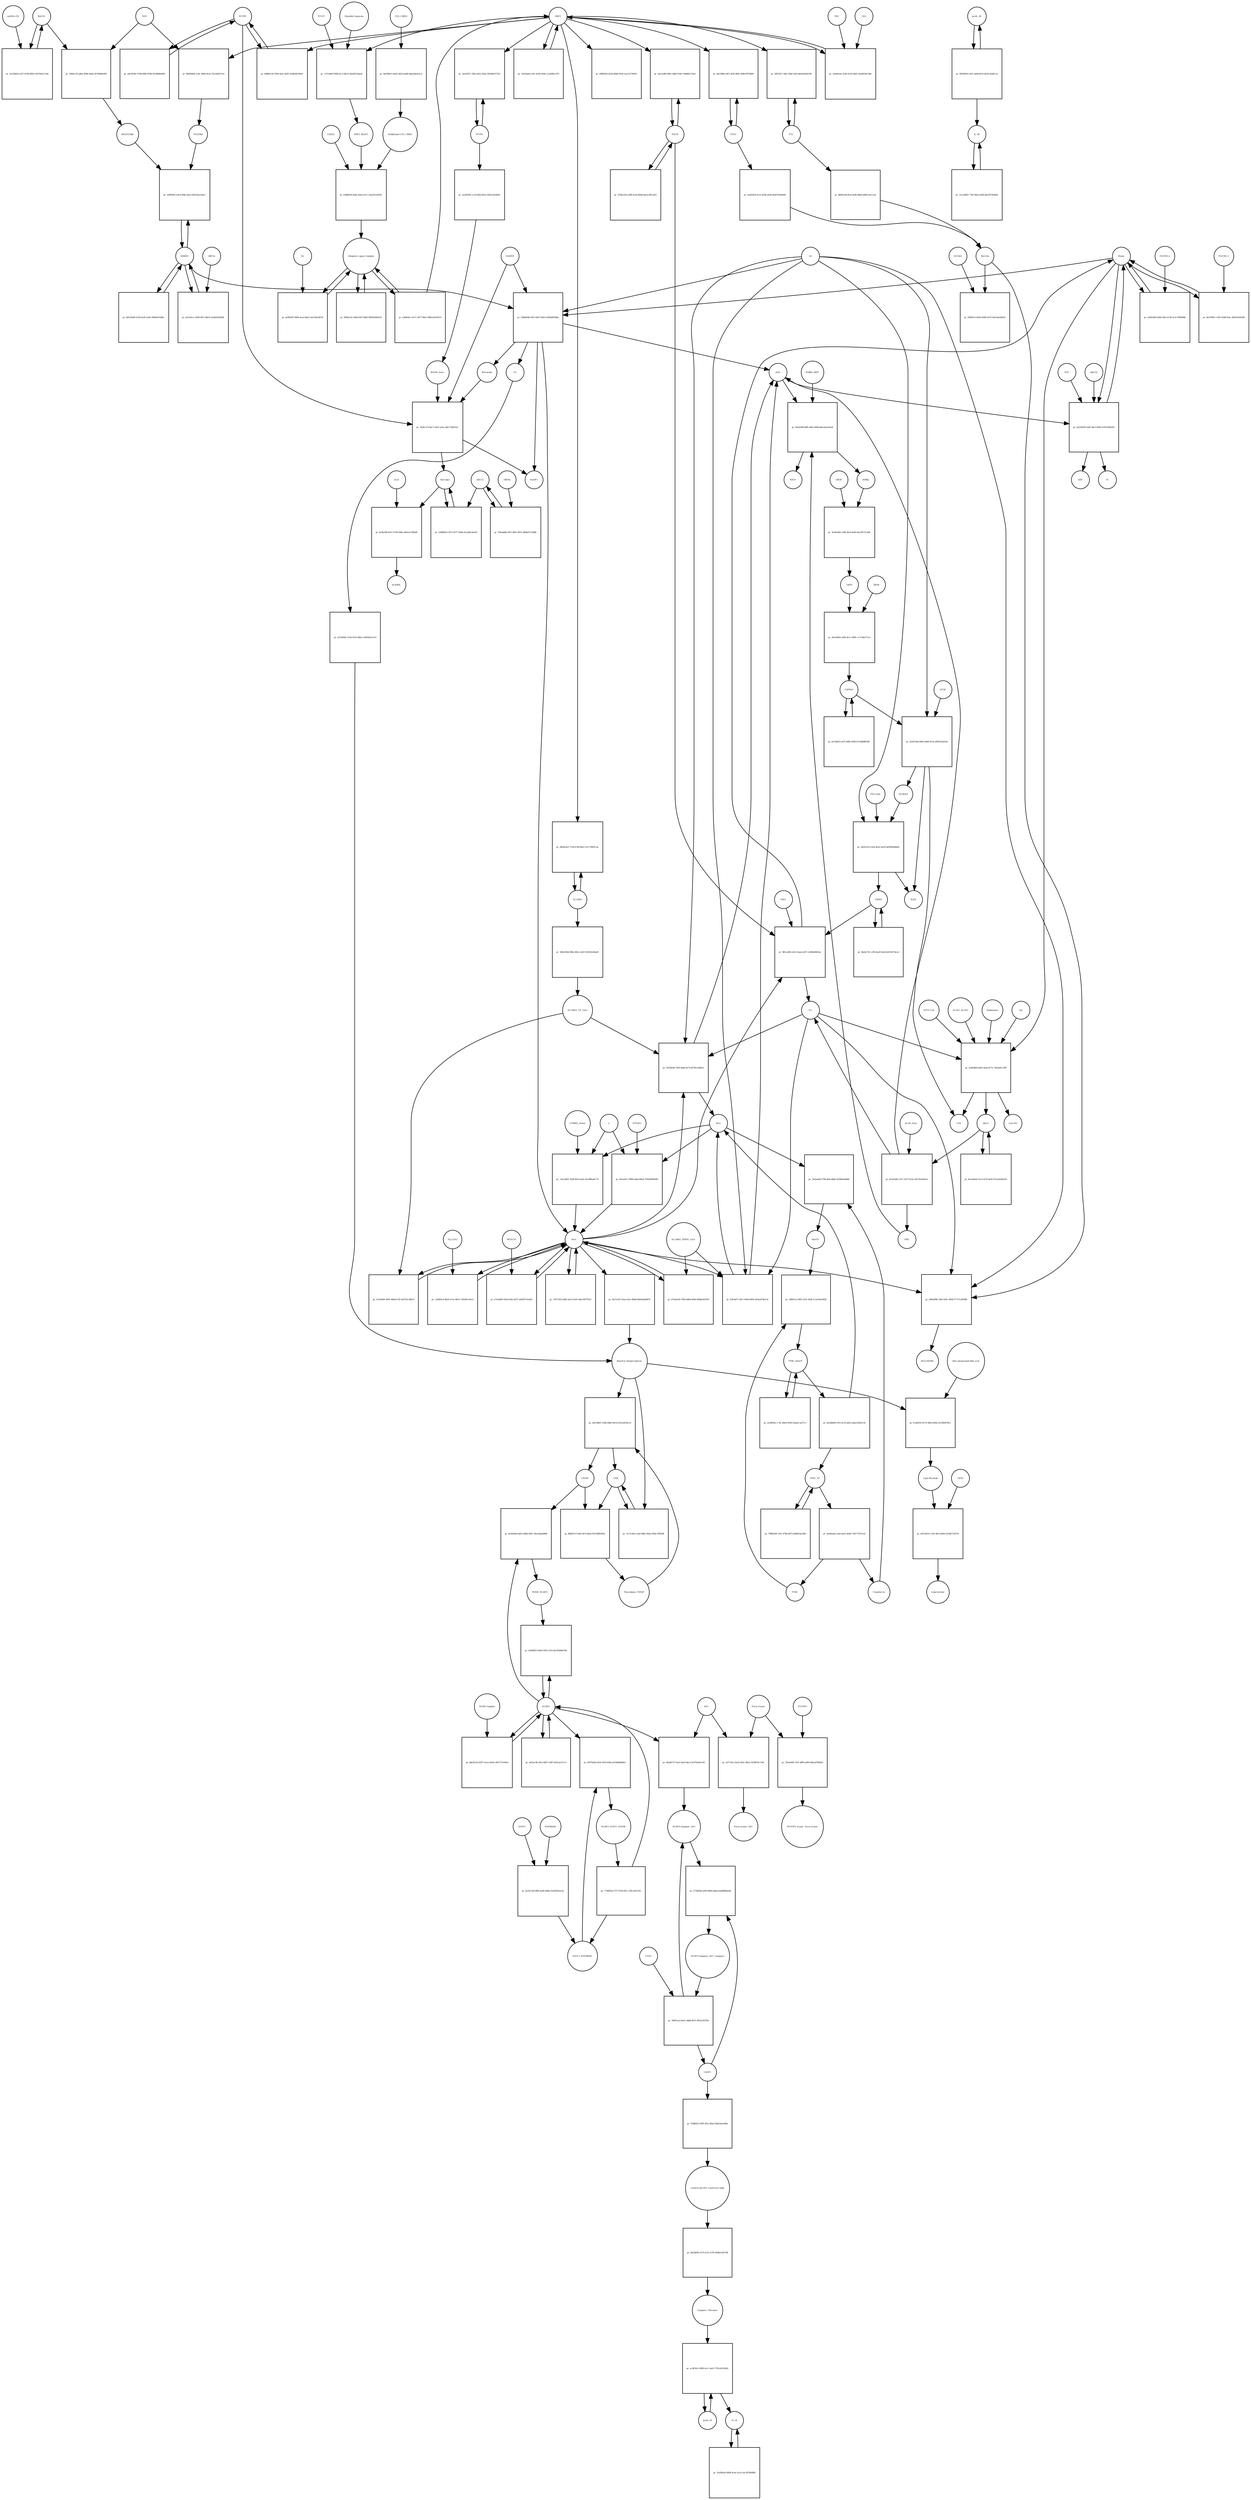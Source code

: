 strict digraph  {
Heme [annotation="urn_miriam_obo.chebi_CHEBI%3A30413", bipartite=0, cls="simple chemical", fontsize=4, label=Heme, shape=circle];
"pr_528b004b-05f2-4d47-b903-a5f9daf83b8e" [annotation="", bipartite=1, cls=process, fontsize=4, label="pr_528b004b-05f2-4d47-b903-a5f9daf83b8e", shape=square];
Biliverdin [annotation="urn_miriam_obo.chebi_CHEBI%3A17033", bipartite=0, cls="simple chemical", fontsize=4, label=Biliverdin, shape=circle];
HMOX1 [annotation="", bipartite=0, cls=macromolecule, fontsize=4, label=HMOX1, shape=circle];
O2 [annotation="urn_miriam_obo.chebi_CHEBI%3A15379", bipartite=0, cls="simple chemical", fontsize=4, label=O2, shape=circle];
NADPH [annotation="urn_miriam_obo.chebi_CHEBI%3A16474", bipartite=0, cls="simple chemical", fontsize=4, label=NADPH, shape=circle];
H2O [annotation="urn_miriam_obo.chebi_CHEBI%3A15377", bipartite=0, cls="simple chemical", fontsize=4, label=H2O, shape=circle];
"Fe2+" [annotation="urn_miriam_obo.chebi_CHEBI%3A29033", bipartite=0, cls="simple chemical", fontsize=4, label="Fe2+", shape=circle];
"NADP+" [annotation="urn_miriam_obo.chebi_CHEBI%3A18009", bipartite=0, cls="simple chemical", fontsize=4, label="NADP+", shape=circle];
CO [annotation="urn_miriam_obo.chebi_CHEBI%3A17245", bipartite=0, cls="simple chemical", fontsize=4, label=CO, shape=circle];
"pr_a3042d65-62b0-45fa-b726-4c3c785fd9db" [annotation="", bipartite=1, cls=process, fontsize=4, label="pr_a3042d65-62b0-45fa-b726-4c3c785fd9db", shape=square];
"FLVCR1-2" [annotation=urn_miriam_uniprot_Q9Y5Y0, bipartite=0, cls=macromolecule, fontsize=4, label="FLVCR1-2", shape=circle];
"pr_1b29c174-8ec7-4e01-a5ec-dbe772bfc6e1" [annotation="", bipartite=1, cls=process, fontsize=4, label="pr_1b29c174-8ec7-4e01-a5ec-dbe772bfc6e1", shape=square];
Bilirubin [annotation="urn_miriam_obo.chebi_CHEBI%3A16990", bipartite=0, cls="simple chemical", fontsize=4, label=Bilirubin, shape=circle];
BLVRB [annotation=urn_miriam_uniprot_P30043, bipartite=0, cls=macromolecule, fontsize=4, label=BLVRB, shape=circle];
"BLVRA_Zn2+" [annotation="urn_miriam_obo.chebi_CHEBI%3A29805|urn_miriam_uniprot_P53004", bipartite=0, cls=complex, fontsize=4, label="BLVRA_Zn2+", shape=circle];
"pr_c09d82b3-2973-4577-b504-412a4b1da910" [annotation="", bipartite=1, cls=process, fontsize=4, label="pr_c09d82b3-2973-4577-b504-412a4b1da910", shape=square];
ABCC1 [annotation="", bipartite=0, cls=macromolecule, fontsize=4, label=ABCC1, shape=circle];
"pr_fe38cf48-8c67-4704-999a-44b1ea7882b8" [annotation="", bipartite=1, cls=process, fontsize=4, label="pr_fe38cf48-8c67-4704-999a-44b1ea7882b8", shape=square];
ALB [annotation=urn_miriam_uniprot_P02768, bipartite=0, cls=macromolecule, fontsize=4, label=ALB, shape=circle];
"ALB/BIL" [annotation="urn_miriam_uniprot_P02768|urn_miriam_obo.chebi_CHEBI%3A16990", bipartite=0, cls=complex, fontsize=4, label="ALB/BIL", shape=circle];
NRF2 [annotation="", bipartite=0, cls=macromolecule, fontsize=4, label=NRF2, shape=circle];
"pr_8802866d-1c8c-4994-9ca5-7fe1fd9517e6" [annotation="", bipartite=1, cls=process, fontsize=4, label="pr_8802866d-1c8c-4994-9ca5-7fe1fd9517e6", shape=square];
MAF [annotation=urn_miriam_uniprot_O75444, bipartite=0, cls=macromolecule, fontsize=4, label=MAF, shape=circle];
"Nrf2/Maf" [annotation="", bipartite=0, cls=complex, fontsize=4, label="Nrf2/Maf", shape=circle];
"pr_1804c15f-adbe-4096-9a8a-5b79f48fef60" [annotation="", bipartite=1, cls=process, fontsize=4, label="pr_1804c15f-adbe-4096-9a8a-5b79f48fef60", shape=square];
BACH1 [annotation=urn_miriam_uniprot_O14867, bipartite=0, cls=macromolecule, fontsize=4, label=BACH1, shape=circle];
"BACH1/Maf" [annotation="", bipartite=0, cls=complex, fontsize=4, label="BACH1/Maf", shape=circle];
"pr_1623082b-c637-4194-b004-359760a1116b" [annotation="", bipartite=1, cls=process, fontsize=4, label="pr_1623082b-c637-4194-b004-359760a1116b", shape=square];
"miRNA-155" [annotation=urn_miriam_ncbigene_406947, bipartite=0, cls="nucleic acid feature", fontsize=4, label="miRNA-155", shape=circle];
"pr_02f06941-e4c9-404e-8ae5-66532b1cbdc2" [annotation="", bipartite=1, cls=process, fontsize=4, label="pr_02f06941-e4c9-404e-8ae5-66532b1cbdc2", shape=square];
PRIN9 [annotation="urn_miriam_obo.chebi_CHEBI%3A15430", bipartite=0, cls="simple chemical", fontsize=4, label=PRIN9, shape=circle];
"pr_085e2d82-e422-4aad-a307-e1968e9fb54a" [annotation="", bipartite=1, cls=process, fontsize=4, label="pr_085e2d82-e422-4aad-a307-e1968e9fb54a", shape=square];
FECH [annotation=urn_miriam_uniprot_P22830, bipartite=0, cls=macromolecule, fontsize=4, label=FECH, shape=circle];
"Pb2+" [annotation="urn_miriam_obo.chebi_CHEBI%3A27889", bipartite=0, cls="simple chemical", fontsize=4, label="Pb2+", shape=circle];
"H+" [annotation="urn_miriam_obo.chebi_CHEBI%3A15378", bipartite=0, cls="simple chemical", fontsize=4, label="H+", shape=circle];
"SUCC-CoA" [annotation="urn_miriam_obo.chebi_CHEBI%3A57292", bipartite=0, cls="simple chemical", fontsize=4, label="SUCC-CoA", shape=circle];
"pr_2e9fe8b0-edd3-4eab-817e-749aa0e119ff" [annotation="", bipartite=1, cls=process, fontsize=4, label="pr_2e9fe8b0-edd3-4eab-817e-749aa0e119ff", shape=square];
dALA [annotation="urn_miriam_obo.chebi_CHEBI%3A356416", bipartite=0, cls="simple chemical", fontsize=4, label=dALA, shape=circle];
ALAS1_ALAS2 [annotation="urn_miriam_uniprot_P13196|urn_miriam_uniprot_P22557", bipartite=0, cls=complex, fontsize=4, label=ALAS1_ALAS2, shape=circle];
Panhematin [annotation="urn_miriam_obo.chebi_CHEBI%3A50385", bipartite=0, cls="simple chemical", fontsize=4, label=Panhematin, shape=circle];
Gly [annotation="urn_miriam_obo.chebi_CHEBI%3A57305", bipartite=0, cls="simple chemical", fontsize=4, label=Gly, shape=circle];
"CoA-SH" [annotation="urn_miriam_obo.chebi_CHEBI%3A15346", bipartite=0, cls="simple chemical", fontsize=4, label="CoA-SH", shape=circle];
CO2 [annotation="urn_miriam_obo.chebi_CHEBI%3A16526", bipartite=0, cls="simple chemical", fontsize=4, label=CO2, shape=circle];
"pr_c37cb063-f00b-4cc3-8bc0-2fae607ebae6" [annotation="", bipartite=1, cls=process, fontsize=4, label="pr_c37cb063-f00b-4cc3-8bc0-2fae607ebae6", shape=square];
KEAP1 [annotation=urn_miriam_uniprot_Q14145, bipartite=0, cls=macromolecule, fontsize=4, label=KEAP1, shape=circle];
NRF2_KEAP1 [annotation="urn_miriam_uniprot_Q14145|urn_miriam_uniprot_Q16236", bipartite=0, cls=complex, fontsize=4, label=NRF2_KEAP1, shape=circle];
"Dimethly fumarate" [annotation="urn_miriam_obo.chebi_CHEBI%3A76004", bipartite=0, cls="simple chemical", fontsize=4, label="Dimethly fumarate", shape=circle];
"Ubiquitin Ligase Complex" [annotation="urn_miriam_uniprot_Q14145|urn_miriam_uniprot_Q15843|urn_miriam_uniprot_Q13618|urn_miriam_uniprot_P62877|urn_miriam_uniprot_Q16236|urn_miriam_uniprot_P0CG48|urn_miriam_pubmed_19940261|urn_miriam_interpro_IPR000608", bipartite=0, cls=complex, fontsize=4, label="Ubiquitin Ligase Complex", shape=circle];
"pr_999afc45-1bbd-43f7-9d42-98300246d15f" [annotation="", bipartite=1, cls=process, fontsize=4, label="pr_999afc45-1bbd-43f7-9d42-98300246d15f", shape=square];
"pr_813a6282-c9c7-4277-b12e-a9176e3eb2ca" [annotation="", bipartite=1, cls=process, fontsize=4, label="pr_813a6282-c9c7-4277-b12e-a9176e3eb2ca", shape=square];
PBG [annotation="urn_miriam_obo.chebi_CHEBI%3A58126", bipartite=0, cls="simple chemical", fontsize=4, label=PBG, shape=circle];
"ALAD_Zn2+" [annotation="urn_miriam_uniprot_P13716|urn_miriam_obo.chebi_CHEBI%3A29105", bipartite=0, cls=complex, fontsize=4, label="ALAD_Zn2+", shape=circle];
"pr_92afa40f-bdf6-4d4e-84d0-bbacda2e43e8" [annotation="", bipartite=1, cls=process, fontsize=4, label="pr_92afa40f-bdf6-4d4e-84d0-bbacda2e43e8", shape=square];
HMBL [annotation="urn_miriam_obo.chebi_CHEBI%3A57845", bipartite=0, cls="simple chemical", fontsize=4, label=HMBL, shape=circle];
HMBS_DIPY [annotation="urn_miriam_obo.chebi_CHEBI%3A36319|urn_miriam_uniprot_P08397", bipartite=0, cls=complex, fontsize=4, label=HMBS_DIPY, shape=circle];
"NH4+" [annotation="urn_miriam_obo.chebi_CHEBI%3A28938", bipartite=0, cls="simple chemical", fontsize=4, label="NH4+", shape=circle];
"pr_4c46e9dd-104b-4fe9-9e44-9ee59572c9d0" [annotation="", bipartite=1, cls=process, fontsize=4, label="pr_4c46e9dd-104b-4fe9-9e44-9ee59572c9d0", shape=square];
URO3 [annotation="urn_miriam_obo.chebi_CHEBI%3A15437", bipartite=0, cls="simple chemical", fontsize=4, label=URO3, shape=circle];
UROS [annotation=urn_miriam_uniprot_P10746, bipartite=0, cls=macromolecule, fontsize=4, label=UROS, shape=circle];
"pr_de5e84d2-a4d4-4e1c-8891-cc7c4da711e1" [annotation="", bipartite=1, cls=process, fontsize=4, label="pr_de5e84d2-a4d4-4e1c-8891-cc7c4da711e1", shape=square];
COPRO3 [annotation="urn_miriam_obo.chebi_CHEBI%3A15439", bipartite=0, cls="simple chemical", fontsize=4, label=COPRO3, shape=circle];
UROD [annotation=urn_miriam_uniprot_P06132, bipartite=0, cls=macromolecule, fontsize=4, label=UROD, shape=circle];
"pr_22e67ebb-096e-4dd4-87e4-af83f22a83ed" [annotation="", bipartite=1, cls=process, fontsize=4, label="pr_22e67ebb-096e-4dd4-87e4-af83f22a83ed", shape=square];
PPGEN9 [annotation="urn_miriam_obo.chebi_CHEBI%3A15435", bipartite=0, cls="simple chemical", fontsize=4, label=PPGEN9, shape=circle];
CPOX [annotation=urn_miriam_uniprot_P36551, bipartite=0, cls=macromolecule, fontsize=4, label=CPOX, shape=circle];
H2O2 [annotation="urn_miriam_obo.chebi_CHEBI%3A16240", bipartite=0, cls="simple chemical", fontsize=4, label=H2O2, shape=circle];
"pr_03e92332-22e6-4e5e-a618-de9f006d4de8" [annotation="", bipartite=1, cls=process, fontsize=4, label="pr_03e92332-22e6-4e5e-a618-de9f006d4de8", shape=square];
PPO_FAD [annotation="urn_miriam_obo.chebi_CHEBI%3A16238|urn_miriam_uniprot_P50336", bipartite=0, cls=complex, fontsize=4, label=PPO_FAD, shape=circle];
"pr_33430a04-cf4c-4c60-95de-1ceef6bc27f3" [annotation="", bipartite=1, cls=process, fontsize=4, label="pr_33430a04-cf4c-4c60-95de-1ceef6bc27f3", shape=square];
"pr_8ceed4e6-7ec3-4176-ba92-67ea5ed651fd" [annotation="", bipartite=1, cls="uncertain process", fontsize=4, label="pr_8ceed4e6-7ec3-4176-ba92-67ea5ed651fd", shape=square];
"pr_dc52d623-a47f-4d85-b38b-b7c6d68603f6" [annotation="", bipartite=1, cls="uncertain process", fontsize=4, label="pr_dc52d623-a47f-4d85-b38b-b7c6d68603f6", shape=square];
"pr_4be8c761-c2f8-4ee0-9a5d-fe010f27dca2" [annotation="", bipartite=1, cls="uncertain process", fontsize=4, label="pr_4be8c761-c2f8-4ee0-9a5d-fe010f27dca2", shape=square];
"Poly-unsaturated fatty acid" [annotation="urn_miriam_obo.chebi_CHEBI%3A26208", bipartite=0, cls="simple chemical", fontsize=4, label="Poly-unsaturated fatty acid", shape=circle];
"pr_fc4d4163-6176-4f8a-9d3b-25cf90d709c1" [annotation="", bipartite=1, cls=process, fontsize=4, label="pr_fc4d4163-6176-4f8a-9d3b-25cf90d709c1", shape=square];
"Lipid Peroxide" [annotation="urn_miriam_obo.chebi_CHEBI%3A61051", bipartite=0, cls="simple chemical", fontsize=4, label="Lipid Peroxide", shape=circle];
"Reactive Oxygen Species" [annotation="urn_miriam_obo.chebi_CHEBI%3A26523", bipartite=0, cls="simple chemical", fontsize=4, label="Reactive Oxygen Species", shape=circle];
"pr_a89e6f88-33b3-430c-9690-57727a3958f8" [annotation="", bipartite=1, cls=process, fontsize=4, label="pr_a89e6f88-33b3-430c-9690-57727a3958f8", shape=square];
"Fe(3+)O(OH)" [annotation="urn_miriam_obo.chebi_CHEBI%3A78619", bipartite=0, cls="simple chemical", fontsize=4, label="Fe(3+)O(OH)", shape=circle];
Ferritin [annotation=urn_miriam_uniprot_P02794, bipartite=0, cls=complex, fontsize=4, label=Ferritin, shape=circle];
"pr_47ef4a86-3001-4bbd-b72f-a45781c0fbc4" [annotation="", bipartite=1, cls=process, fontsize=4, label="pr_47ef4a86-3001-4bbd-b72f-a45781c0fbc4", shape=square];
"SLC40A1_CP_Cu2+" [annotation="urn_miriam_uniprot_P00450|urn_miriam_uniprot_Q9NP59|urn_miriam_obo.chebi_CHEBI%3A29036", bipartite=0, cls=complex, fontsize=4, label="SLC40A1_CP_Cu2+", shape=circle];
"pr_2055be8f-19f9-40dd-8e74-df795c546b3c" [annotation="", bipartite=1, cls=process, fontsize=4, label="pr_2055be8f-19f9-40dd-8e74-df795c546b3c", shape=square];
"Fe3+" [annotation="urn_miriam_obo.chebi_CHEBI%3A29034", bipartite=0, cls="simple chemical", fontsize=4, label="Fe3+", shape=circle];
SLC40A1 [annotation=urn_miriam_ncbigene_30061, bipartite=0, cls="nucleic acid feature", fontsize=4, label=SLC40A1, shape=circle];
"pr_d9edcde3-7156-47d9-8ea3-1fcc70855c2a" [annotation="", bipartite=1, cls=process, fontsize=4, label="pr_d9edcde3-7156-47d9-8ea3-1fcc70855c2a", shape=square];
FTH1 [annotation=urn_miriam_ncbigene_2495, bipartite=0, cls="nucleic acid feature", fontsize=4, label=FTH1, shape=circle];
"pr_6ee39f6e-df21-4f26-8f4e-208b76f76689" [annotation="", bipartite=1, cls=process, fontsize=4, label="pr_6ee39f6e-df21-4f26-8f4e-208b76f76689", shape=square];
FTL [annotation=urn_miriam_ncbigene_2512, bipartite=0, cls="nucleic acid feature", fontsize=4, label=FTL, shape=circle];
"pr_2ff97d17-26fc-49af-ad10-bb5d3edf4199" [annotation="", bipartite=1, cls=process, fontsize=4, label="pr_2ff97d17-26fc-49af-ad10-bb5d3edf4199", shape=square];
"pr_ea4e6d3f-4123-4266-a639-90a670a48449" [annotation="", bipartite=1, cls=process, fontsize=4, label="pr_ea4e6d3f-4123-4266-a639-90a670a48449", shape=square];
"pr_8f605c8b-ffcb-4a08-9bb0-dd0b7edcc2e2" [annotation="", bipartite=1, cls=process, fontsize=4, label="pr_8f605c8b-ffcb-4a08-9bb0-dd0b7edcc2e2", shape=square];
"pr_3aa1e4f8-806c-4dfb-9244-744d6f3c70c6" [annotation="", bipartite=1, cls=process, fontsize=4, label="pr_3aa1e4f8-806c-4dfb-9244-744d6f3c70c6", shape=square];
"pr_6708ca5b-cd68-4ceb-804d-6dcacd97a625" [annotation="", bipartite=1, cls=process, fontsize=4, label="pr_6708ca5b-cd68-4ceb-804d-6dcacd97a625", shape=square];
"pr_065c8e48-2126-4a2f-a2d4-3946e651df6c" [annotation="", bipartite=1, cls=process, fontsize=4, label="pr_065c8e48-2126-4a2f-a2d4-3946e651df6c", shape=square];
BLVRA [annotation=urn_miriam_ncbigene_644, bipartite=0, cls="nucleic acid feature", fontsize=4, label=BLVRA, shape=circle];
"pr_3ee05871-59fa-4d1e-926e-9f198d557223" [annotation="", bipartite=1, cls=process, fontsize=4, label="pr_3ee05871-59fa-4d1e-926e-9f198d557223", shape=square];
"pr_d6866136-5569-4a5c-bef9-1b3862b70054" [annotation="", bipartite=1, cls=process, fontsize=4, label="pr_d6866136-5569-4a5c-bef9-1b3862b70054", shape=square];
"pr_a8c39392-578b-49bf-959b-2f16868ef665" [annotation="", bipartite=1, cls=process, fontsize=4, label="pr_a8c39392-578b-49bf-959b-2f16868ef665", shape=square];
"pr_ea3fd76b-1c18-45fd-82e5-29a0c3b2d09c" [annotation="", bipartite=1, cls=process, fontsize=4, label="pr_ea3fd76b-1c18-45fd-82e5-29a0c3b2d09c", shape=square];
"pr_386c050d-086e-466c-b2ef-910452b34ed9" [annotation="", bipartite=1, cls=process, fontsize=4, label="pr_386c050d-086e-466c-b2ef-910452b34ed9", shape=square];
"pr_02f8efc3-b0e6-4599-ab72-8ee3afadd1b3" [annotation="", bipartite=1, cls=process, fontsize=4, label="pr_02f8efc3-b0e6-4599-ab72-8ee3afadd1b3", shape=square];
NCOA4 [annotation=urn_miriam_uniprot_Q13772, bipartite=0, cls=macromolecule, fontsize=4, label=NCOA4, shape=circle];
"pr_13ac2893-7b28-4621-ba41-6e1800a4e77e" [annotation="", bipartite=1, cls=process, fontsize=4, label="pr_13ac2893-7b28-4621-ba41-6e1800a4e77e", shape=square];
CYBRD1_Heme [annotation="urn_miriam_uniprot_Q53TN4|urn_miriam_obo.chebi_CHEBI%3A30413", bipartite=0, cls=complex, fontsize=4, label=CYBRD1_Heme, shape=circle];
"e-" [annotation="urn_miriam_obo.chebi_CHEBI%3A10545", bipartite=0, cls="simple chemical", fontsize=4, label="e-", shape=circle];
"pr_cb30b5cd-8b29-47ca-86c9-72b2f61cfdcd" [annotation="", bipartite=1, cls=process, fontsize=4, label="pr_cb30b5cd-8b29-47ca-86c9-72b2f61cfdcd", shape=square];
SLC11A2 [annotation=urn_miriam_uniprot_P49281, bipartite=0, cls=macromolecule, fontsize=4, label=SLC11A2, shape=circle];
"pr_e6314410-1324-4fe3-b004-02346712f57b" [annotation="", bipartite=1, cls=process, fontsize=4, label="pr_e6314410-1324-4fe3-b004-02346712f57b", shape=square];
"Lipid alcohol" [annotation="urn_miriam_obo.chebi_CHEBI%3A24026", bipartite=0, cls="simple chemical", fontsize=4, label="Lipid alcohol", shape=circle];
GPX4 [annotation=urn_miriam_uniprot_P36969, bipartite=0, cls=macromolecule, fontsize=4, label=GPX4, shape=circle];
"pr_e0ceb1ce-2829-4fe7-bbe4-2a28e92d2d9d" [annotation="", bipartite=1, cls=process, fontsize=4, label="pr_e0ceb1ce-2829-4fe7-bbe4-2a28e92d2d9d", shape=square];
ORF3a [annotation="urn_miriam_uniprot_P0DTC3|urn_miriam_taxonomy_2697049", bipartite=0, cls=macromolecule, fontsize=4, label=ORF3a, shape=circle];
"pr_5fa7e325-55aa-421a-8b4d-6beb4abfd876" [annotation="", bipartite=1, cls=process, fontsize=4, label="pr_5fa7e325-55aa-421a-8b4d-6beb4abfd876", shape=square];
"pr_254addd0-281f-4d41-897a-d846d715288b" [annotation="", bipartite=1, cls=process, fontsize=4, label="pr_254addd0-281f-4d41-897a-d846d715288b", shape=square];
ORF9c [annotation=urn_miriam_taxonomy_2697049, bipartite=0, cls=macromolecule, fontsize=4, label=ORF9c, shape=circle];
CUL3_RBX1 [annotation="urn_miriam_uniprot_Q13618|urn_miriam_uniprot_P62877", bipartite=0, cls=complex, fontsize=4, label=CUL3_RBX1, shape=circle];
"pr_8e500815-beb5-4429-ab48-84ab29a4cace" [annotation="", bipartite=1, cls=process, fontsize=4, label="pr_8e500815-beb5-4429-ab48-84ab29a4cace", shape=square];
"Neddylated CUL3_RBX1" [annotation="urn_miriam_uniprot_Q15843|urn_miriam_uniprot_Q13618|urn_miriam_uniprot_P62877", bipartite=0, cls=complex, fontsize=4, label="Neddylated CUL3_RBX1", shape=circle];
"pr_ef8845fd-d226-4668-87d4-1aa1317995f1" [annotation="", bipartite=1, cls=process, fontsize=4, label="pr_ef8845fd-d226-4668-87d4-1aa1317995f1", shape=square];
"pr_a38bf830-ebde-42a4-a211-cda347ed5581" [annotation="", bipartite=1, cls=process, fontsize=4, label="pr_a38bf830-ebde-42a4-a211-cda347ed5581", shape=square];
CAND1 [annotation=urn_miriam_uniprot_Q86VP6, bipartite=0, cls=macromolecule, fontsize=4, label=CAND1, shape=circle];
E2 [annotation=urn_miriam_interpro_IPR000608, bipartite=0, cls=macromolecule, fontsize=4, label=E2, shape=circle];
"pr_aef6b307-8df6-4cae-bba3-2ae33dcdb15f" [annotation="", bipartite=1, cls=process, fontsize=4, label="pr_aef6b307-8df6-4cae-bba3-2ae33dcdb15f", shape=square];
"pr_2eb0416a-3c90-4126-9a6f-14ad5626139b" [annotation="", bipartite=1, cls=process, fontsize=4, label="pr_2eb0416a-3c90-4126-9a6f-14ad5626139b", shape=square];
PKC [annotation="urn_miriam_pubmed_12198130|urn_miriam_interpro_IPR012233", bipartite=0, cls=macromolecule, fontsize=4, label=PKC, shape=circle];
CK2 [annotation="", bipartite=0, cls=macromolecule, fontsize=4, label=CK2, shape=circle];
"pr_9ee70851-c595-45d8-9cbc-4f5616e92d0f" [annotation="", bipartite=1, cls=process, fontsize=4, label="pr_9ee70851-c595-45d8-9cbc-4f5616e92d0f", shape=square];
"FLVCR1-1" [annotation=urn_miriam_uniprot_Q9Y5Y0, bipartite=0, cls=macromolecule, fontsize=4, label="FLVCR1-1", shape=circle];
"pr_6cb36456-5a8f-44e2-94d5-fc051564fa65" [annotation="", bipartite=1, cls=process, fontsize=4, label="pr_6cb36456-5a8f-44e2-94d5-fc051564fa65", shape=square];
ABCG2 [annotation=urn_miriam_uniprot_Q9UNQ0, bipartite=0, cls="macromolecule multimer", fontsize=4, label=ABCG2, shape=circle];
ATP [annotation="urn_miriam_obo.chebi_CHEBI%3A30616", bipartite=0, cls="simple chemical", fontsize=4, label=ATP, shape=circle];
Pi [annotation="urn_miriam_obo.chebi_CHEBI%3A18367", bipartite=0, cls="simple chemical", fontsize=4, label=Pi, shape=circle];
ADP [annotation="urn_miriam_obo.chebi_CHEBI%3A456216", bipartite=0, cls="simple chemical", fontsize=4, label=ADP, shape=circle];
"pr_474a9e30-795d-4db4-8446-ff6dbed3591f" [annotation="", bipartite=1, cls=process, fontsize=4, label="pr_474a9e30-795d-4db4-8446-ff6dbed3591f", shape=square];
"SLC40A1_HEPH_Cu2+" [annotation="urn_miriam_uniprot_Q9BQS7|urn_miriam_uniprot_Q9NP59|urn_miriam_obo.chebi_CHEBI%3A28694", bipartite=0, cls=complex, fontsize=4, label="SLC40A1_HEPH_Cu2+", shape=circle];
"pr_f28cbd71-4fc5-45b4-8459-343ea874b1c8" [annotation="", bipartite=1, cls=process, fontsize=4, label="pr_f28cbd71-4fc5-45b4-8459-343ea874b1c8", shape=square];
"pr_7e42edd2-f798-4fa6-8bbf-43296efabbbb" [annotation="", bipartite=1, cls=process, fontsize=4, label="pr_7e42edd2-f798-4fa6-8bbf-43296efabbbb", shape=square];
Transferrin [annotation=urn_miriam_uniprot_P02787, bipartite=0, cls=macromolecule, fontsize=4, label=Transferrin, shape=circle];
holoTF [annotation="urn_miriam_uniprot_P02787|urn_miriam_obo.chebi_CHEBI%3A29034", bipartite=0, cls=complex, fontsize=4, label=holoTF, shape=circle];
TFRC [annotation=urn_miriam_uniprot_P02786, bipartite=0, cls="macromolecule multimer", fontsize=4, label=TFRC, shape=circle];
"pr_39bf31c5-9ff2-4141-85df-1c2e54ee4628" [annotation="", bipartite=1, cls=process, fontsize=4, label="pr_39bf31c5-9ff2-4141-85df-1c2e54ee4628", shape=square];
TFRC_holoTF [annotation="urn_miriam_uniprot_P02787|urn_miriam_obo.chebi_CHEBI%3A29034|urn_miriam_uniprot_P02786", bipartite=0, cls=complex, fontsize=4, label=TFRC_holoTF, shape=circle];
"pr_2cd963bc-c74c-44e9-9549-02abcc3a37c3" [annotation="", bipartite=1, cls=process, fontsize=4, label="pr_2cd963bc-c74c-44e9-9549-02abcc3a37c3", shape=square];
"pr_bee6b89d-cf03-4c10-ad52-ebeec8362124" [annotation="", bipartite=1, cls=process, fontsize=4, label="pr_bee6b89d-cf03-4c10-ad52-ebeec8362124", shape=square];
TFRC_TF [annotation="urn_miriam_uniprot_P02787|urn_miriam_uniprot_P02786", bipartite=0, cls=complex, fontsize=4, label=TFRC_TF, shape=circle];
"pr_65cea9c7-9895-44a0-84a4-7950209950f9" [annotation="", bipartite=1, cls=process, fontsize=4, label="pr_65cea9c7-9895-44a0-84a4-7950209950f9", shape=square];
STEAP3 [annotation=urn_miriam_uniprot_Q658P3, bipartite=0, cls=macromolecule, fontsize=4, label=STEAP3, shape=circle];
"pr_a7e5e883-92ed-42fe-bf37-e44287c0a2b5" [annotation="", bipartite=1, cls=process, fontsize=4, label="pr_a7e5e883-92ed-42fe-bf37-e44287c0a2b5", shape=square];
MCOLN1 [annotation=urn_miriam_uniprot_Q9GZU1, bipartite=0, cls=macromolecule, fontsize=4, label=MCOLN1, shape=circle];
"pr_7a971923-64b2-4a13-b181-4be35f07f523" [annotation="", bipartite=1, cls=process, fontsize=4, label="pr_7a971923-64b2-4a13-b181-4be35f07f523", shape=square];
"pr_7f98d168-7d12-47bb-8074-b4f6024e26fe" [annotation="", bipartite=1, cls=process, fontsize=4, label="pr_7f98d168-7d12-47bb-8074-b4f6024e26fe", shape=square];
"pr_4e46eada-cfa8-4a62-9ed6-7301747471e4" [annotation="", bipartite=1, cls=process, fontsize=4, label="pr_4e46eada-cfa8-4a62-9ed6-7301747471e4", shape=square];
"pr_e2b9edcc-bc71-4977-86a1-88b1a4019219" [annotation="", bipartite=1, cls=process, fontsize=4, label="pr_e2b9edcc-bc71-4977-86a1-88b1a4019219", shape=square];
Thioredoxin_TXNIP [annotation="urn_miriam_uniprot_P10599|urn_miriam_uniprot_Q9H3M7", bipartite=0, cls=complex, fontsize=4, label=Thioredoxin_TXNIP, shape=circle];
"pr_d5a7b661-530d-496e-8414-831e5a05611e" [annotation="", bipartite=1, cls=process, fontsize=4, label="pr_d5a7b661-530d-496e-8414-831e5a05611e", shape=square];
TXNIP [annotation=urn_miriam_uniprot_Q9H3M7, bipartite=0, cls=macromolecule, fontsize=4, label=TXNIP, shape=circle];
TXN [annotation=urn_miriam_uniprot_P10599, bipartite=0, cls=macromolecule, fontsize=4, label=TXN, shape=circle];
NLRP3 [annotation=urn_miriam_uniprot_Q96P20, bipartite=0, cls=macromolecule, fontsize=4, label=NLRP3, shape=circle];
"pr_dde5b15a-8207-4cea-9e83-c961737a9d1d" [annotation="", bipartite=1, cls=process, fontsize=4, label="pr_dde5b15a-8207-4cea-9e83-c961737a9d1d", shape=square];
"Nf-KB Complex" [annotation="urn_miriam_uniprot_P19838|urn_miriam_uniprot_Q04206|urn_miriam_uniprot_Q00653", bipartite=0, cls=complex, fontsize=4, label="Nf-KB Complex", shape=circle];
"pr_4ef2ec9b-3fe3-4687-a59f-5d1fcae211c5" [annotation="", bipartite=1, cls=process, fontsize=4, label="pr_4ef2ec9b-3fe3-4687-a59f-5d1fcae211c5", shape=square];
"pr_3c27c4e0-c3ad-49b5-99aa-05fbc7f855bf" [annotation="", bipartite=1, cls=process, fontsize=4, label="pr_3c27c4e0-c3ad-49b5-99aa-05fbc7f855bf", shape=square];
"pr_868d57cf-0af4-4f1f-8da6-f547486b362a" [annotation="", bipartite=1, cls=process, fontsize=4, label="pr_868d57cf-0af4-4f1f-8da6-f547486b362a", shape=square];
HSP90AB1 [annotation=urn_miriam_uniprot_P08238, bipartite=0, cls=macromolecule, fontsize=4, label=HSP90AB1, shape=circle];
"pr_6a32e7d4-98f4-4a66-b84b-35d20452ac5e" [annotation="", bipartite=1, cls=process, fontsize=4, label="pr_6a32e7d4-98f4-4a66-b84b-35d20452ac5e", shape=square];
SUGT1 [annotation=urn_miriam_uniprot_Q9Y2Z0, bipartite=0, cls=macromolecule, fontsize=4, label=SUGT1, shape=circle];
SUGT1_HSP90AB1 [annotation="urn_miriam_uniprot_P08238|urn_miriam_uniprot_Q9Y2Z0", bipartite=0, cls=complex, fontsize=4, label=SUGT1_HSP90AB1, shape=circle];
"pr_6597b2be-b43e-4f18-830a-be59db08dde1" [annotation="", bipartite=1, cls=process, fontsize=4, label="pr_6597b2be-b43e-4f18-830a-be59db08dde1", shape=square];
NLRP3_SUGT1_HSP90 [annotation="urn_miriam_uniprot_P08238|urn_miriam_uniprot_Q96P20|urn_miriam_uniprot_Q9Y2Z0", bipartite=0, cls=complex, fontsize=4, label=NLRP3_SUGT1_HSP90, shape=circle];
"pr_bc6440e8-4d53-46db-92b1-5ba1daab0848" [annotation="", bipartite=1, cls=process, fontsize=4, label="pr_bc6440e8-4d53-46db-92b1-5ba1daab0848", shape=square];
TXNIP_NLRP3 [annotation="urn_miriam_uniprot_Q9H3M7|urn_miriam_uniprot_Q96P20", bipartite=0, cls=complex, fontsize=4, label=TXNIP_NLRP3, shape=circle];
"pr_46ad0737-0acf-4ae0-bbc3-4c970a65e105" [annotation="", bipartite=1, cls=process, fontsize=4, label="pr_46ad0737-0acf-4ae0-bbc3-4c970a65e105", shape=square];
ASC [annotation=urn_miriam_uniprot_Q9ULZ3, bipartite=0, cls=macromolecule, fontsize=4, label=ASC, shape=circle];
"NLRP3 oligomer_ASC" [annotation="urn_miriam_uniprot_Q9ULZ3|urn_miriam_obo.chebi_CHEBI%3A36080", bipartite=0, cls=complex, fontsize=4, label="NLRP3 oligomer_ASC", shape=circle];
"pr_271bf62b-a00f-40b6-abbd-ead684b8a2bf" [annotation="", bipartite=1, cls=process, fontsize=4, label="pr_271bf62b-a00f-40b6-abbd-ead684b8a2bf", shape=square];
CASP1 [annotation=urn_miriam_uniprot_P29466, bipartite=0, cls=macromolecule, fontsize=4, label=CASP1, shape=circle];
"NLRP3 oligomer_ASC_Caspase1" [annotation="urn_miriam_uniprot_P29466|urn_miriam_uniprot_Q9ULZ3", bipartite=0, cls=complex, fontsize=4, label="NLRP3 oligomer_ASC_Caspase1", shape=circle];
"pr_a577efa1-ba53-492c-8ba5-5638974c734c" [annotation="", bipartite=1, cls=process, fontsize=4, label="pr_a577efa1-ba53-492c-8ba5-5638974c734c", shape=square];
"Pyrin trimer" [annotation=urn_miriam_uniprot_O15553, bipartite=0, cls=complex, fontsize=4, label="Pyrin trimer", shape=circle];
"Pyrin trimer_ASC" [annotation="urn_miriam_uniprot_O15553|urn_miriam_uniprot_Q9ULZ3", bipartite=0, cls=complex, fontsize=4, label="Pyrin trimer_ASC", shape=circle];
"pr_7be4e064-74cf-48f9-a0f8-04d1ad78b5b3" [annotation="", bipartite=1, cls=process, fontsize=4, label="pr_7be4e064-74cf-48f9-a0f8-04d1ad78b5b3", shape=square];
PSTPIP1 [annotation=urn_miriam_uniprot_O43586, bipartite=0, cls="macromolecule multimer", fontsize=4, label=PSTPIP1, shape=circle];
"PSTPIP1 trimer_Pyrin trimer" [annotation="urn_miriam_uniprot_O15553|urn_miriam_uniprot_O43586", bipartite=0, cls=complex, fontsize=4, label="PSTPIP1 trimer_Pyrin trimer", shape=circle];
"pr_39067ac6-bb3c-48b8-9b7f-5ff1b3107f0e" [annotation="", bipartite=1, cls=process, fontsize=4, label="pr_39067ac6-bb3c-48b8-9b7f-5ff1b3107f0e", shape=square];
CTSG [annotation=urn_miriam_uniprot_P08311, bipartite=0, cls=macromolecule, fontsize=4, label=CTSG, shape=circle];
"pr_558b6b12-6ff0-4f1a-96af-658e5ebc489e" [annotation="", bipartite=1, cls=process, fontsize=4, label="pr_558b6b12-6ff0-4f1a-96af-658e5ebc489e", shape=square];
"CASP1(120-197)_CASP1(317-404)" [annotation=urn_miriam_uniprot_P29466, bipartite=0, cls=complex, fontsize=4, label="CASP1(120-197)_CASP1(317-404)", shape=circle];
"pr_b853bf5b-5275-4cf1-a7f4-93d0a1fd1788" [annotation="", bipartite=1, cls=process, fontsize=4, label="pr_b853bf5b-5275-4cf1-a7f4-93d0a1fd1788", shape=square];
"Caspase-1 Tetramer" [annotation=urn_miriam_uniprot_P29466, bipartite=0, cls="complex multimer", fontsize=4, label="Caspase-1 Tetramer", shape=circle];
"proIL-1B" [annotation=urn_miriam_uniprot_P01584, bipartite=0, cls=macromolecule, fontsize=4, label="proIL-1B", shape=circle];
"pr_9f260850-c051-4e68-bf14-d425c2b46ccd" [annotation="", bipartite=1, cls=process, fontsize=4, label="pr_9f260850-c051-4e68-bf14-d425c2b46ccd", shape=square];
"IL-1B" [annotation=urn_miriam_uniprot_P01584, bipartite=0, cls=macromolecule, fontsize=4, label="IL-1B", shape=circle];
"pr_13c16d65-7740-44b2-b2d9-66e2674f3d9d" [annotation="", bipartite=1, cls="omitted process", fontsize=4, label="pr_13c16d65-7740-44b2-b2d9-66e2674f3d9d", shape=square];
"pr_22b0dd53-8d54-45f4-a253-da1d5bdb470d" [annotation="", bipartite=1, cls=process, fontsize=4, label="pr_22b0dd53-8d54-45f4-a253-da1d5bdb470d", shape=square];
"proIL-18" [annotation=urn_miriam_uniprot_Q14116, bipartite=0, cls=macromolecule, fontsize=4, label="proIL-18", shape=circle];
"pr_ec4f541a-5800-4cc1-adc5-75f1a4103d24" [annotation="", bipartite=1, cls=process, fontsize=4, label="pr_ec4f541a-5800-4cc1-adc5-75f1a4103d24", shape=square];
"IL-18" [annotation=urn_miriam_uniprot_Q14116, bipartite=0, cls=macromolecule, fontsize=4, label="IL-18", shape=circle];
"pr_91a985a9-4996-4c4e-a2cd-1ec3678408f8" [annotation="", bipartite=1, cls="omitted process", fontsize=4, label="pr_91a985a9-4996-4c4e-a2cd-1ec3678408f8", shape=square];
"pr_d119a0d5-215d-4152-b0b2-e5456d1ae7e3" [annotation="", bipartite=1, cls=process, fontsize=4, label="pr_d119a0d5-215d-4152-b0b2-e5456d1ae7e3", shape=square];
"pr_774df29e-f737-419f-a01c-c8fccfd37af2" [annotation="", bipartite=1, cls=process, fontsize=4, label="pr_774df29e-f737-419f-a01c-c8fccfd37af2", shape=square];
Heme -> "pr_528b004b-05f2-4d47-b903-a5f9daf83b8e"  [annotation="", interaction_type=consumption];
Heme -> "pr_a3042d65-62b0-45fa-b726-4c3c785fd9db"  [annotation="", interaction_type=consumption];
Heme -> "pr_2e9fe8b0-edd3-4eab-817e-749aa0e119ff"  [annotation=urn_miriam_pubmed_25446301, interaction_type=inhibition];
Heme -> "pr_9ee70851-c595-45d8-9cbc-4f5616e92d0f"  [annotation="", interaction_type=consumption];
Heme -> "pr_6cb36456-5a8f-44e2-94d5-fc051564fa65"  [annotation="", interaction_type=consumption];
"pr_528b004b-05f2-4d47-b903-a5f9daf83b8e" -> Biliverdin  [annotation="", interaction_type=production];
"pr_528b004b-05f2-4d47-b903-a5f9daf83b8e" -> H2O  [annotation="", interaction_type=production];
"pr_528b004b-05f2-4d47-b903-a5f9daf83b8e" -> "Fe2+"  [annotation="", interaction_type=production];
"pr_528b004b-05f2-4d47-b903-a5f9daf83b8e" -> "NADP+"  [annotation="", interaction_type=production];
"pr_528b004b-05f2-4d47-b903-a5f9daf83b8e" -> CO  [annotation="", interaction_type=production];
Biliverdin -> "pr_1b29c174-8ec7-4e01-a5ec-dbe772bfc6e1"  [annotation="", interaction_type=consumption];
HMOX1 -> "pr_528b004b-05f2-4d47-b903-a5f9daf83b8e"  [annotation="", interaction_type=catalysis];
HMOX1 -> "pr_02f06941-e4c9-404e-8ae5-66532b1cbdc2"  [annotation="", interaction_type=consumption];
HMOX1 -> "pr_065c8e48-2126-4a2f-a2d4-3946e651df6c"  [annotation="", interaction_type=consumption];
HMOX1 -> "pr_e0ceb1ce-2829-4fe7-bbe4-2a28e92d2d9d"  [annotation="", interaction_type=consumption];
O2 -> "pr_528b004b-05f2-4d47-b903-a5f9daf83b8e"  [annotation="", interaction_type=consumption];
O2 -> "pr_22e67ebb-096e-4dd4-87e4-af83f22a83ed"  [annotation="", interaction_type=consumption];
O2 -> "pr_03e92332-22e6-4e5e-a618-de9f006d4de8"  [annotation="", interaction_type=consumption];
O2 -> "pr_a89e6f88-33b3-430c-9690-57727a3958f8"  [annotation="", interaction_type=consumption];
O2 -> "pr_2055be8f-19f9-40dd-8e74-df795c546b3c"  [annotation="", interaction_type=consumption];
O2 -> "pr_f28cbd71-4fc5-45b4-8459-343ea874b1c8"  [annotation="", interaction_type=consumption];
NADPH -> "pr_528b004b-05f2-4d47-b903-a5f9daf83b8e"  [annotation="", interaction_type=consumption];
NADPH -> "pr_1b29c174-8ec7-4e01-a5ec-dbe772bfc6e1"  [annotation="", interaction_type=consumption];
H2O -> "pr_92afa40f-bdf6-4d4e-84d0-bbacda2e43e8"  [annotation="", interaction_type=consumption];
H2O -> "pr_6cb36456-5a8f-44e2-94d5-fc051564fa65"  [annotation="", interaction_type=consumption];
"Fe2+" -> "pr_085e2d82-e422-4aad-a307-e1968e9fb54a"  [annotation="", interaction_type=consumption];
"Fe2+" -> "pr_a89e6f88-33b3-430c-9690-57727a3958f8"  [annotation="", interaction_type=consumption];
"Fe2+" -> "pr_47ef4a86-3001-4bbd-b72f-a45781c0fbc4"  [annotation="", interaction_type=consumption];
"Fe2+" -> "pr_2055be8f-19f9-40dd-8e74-df795c546b3c"  [annotation="", interaction_type=consumption];
"Fe2+" -> "pr_cb30b5cd-8b29-47ca-86c9-72b2f61cfdcd"  [annotation="", interaction_type=consumption];
"Fe2+" -> "pr_5fa7e325-55aa-421a-8b4d-6beb4abfd876"  [annotation="urn_miriam_pubmed_26794443|urn_miriam_pubmed_30692038", interaction_type=catalysis];
"Fe2+" -> "pr_474a9e30-795d-4db4-8446-ff6dbed3591f"  [annotation="", interaction_type=consumption];
"Fe2+" -> "pr_f28cbd71-4fc5-45b4-8459-343ea874b1c8"  [annotation="", interaction_type=consumption];
"Fe2+" -> "pr_a7e5e883-92ed-42fe-bf37-e44287c0a2b5"  [annotation="", interaction_type=consumption];
"Fe2+" -> "pr_7a971923-64b2-4a13-b181-4be35f07f523"  [annotation="", interaction_type=consumption];
CO -> "pr_d119a0d5-215d-4152-b0b2-e5456d1ae7e3"  [annotation="urn_miriam_pubmed_28356568|urn_miriam_pubmed_25770182", interaction_type=inhibition];
"pr_a3042d65-62b0-45fa-b726-4c3c785fd9db" -> Heme  [annotation="", interaction_type=production];
"FLVCR1-2" -> "pr_a3042d65-62b0-45fa-b726-4c3c785fd9db"  [annotation="", interaction_type=catalysis];
"pr_1b29c174-8ec7-4e01-a5ec-dbe772bfc6e1" -> Bilirubin  [annotation="", interaction_type=production];
"pr_1b29c174-8ec7-4e01-a5ec-dbe772bfc6e1" -> "NADP+"  [annotation="", interaction_type=production];
Bilirubin -> "pr_c09d82b3-2973-4577-b504-412a4b1da910"  [annotation="", interaction_type=consumption];
Bilirubin -> "pr_fe38cf48-8c67-4704-999a-44b1ea7882b8"  [annotation="", interaction_type=consumption];
BLVRB -> "pr_1b29c174-8ec7-4e01-a5ec-dbe772bfc6e1"  [annotation="", interaction_type=catalysis];
BLVRB -> "pr_d6866136-5569-4a5c-bef9-1b3862b70054"  [annotation="", interaction_type=consumption];
BLVRB -> "pr_a8c39392-578b-49bf-959b-2f16868ef665"  [annotation="", interaction_type=consumption];
"BLVRA_Zn2+" -> "pr_1b29c174-8ec7-4e01-a5ec-dbe772bfc6e1"  [annotation="", interaction_type=catalysis];
"pr_c09d82b3-2973-4577-b504-412a4b1da910" -> Bilirubin  [annotation="", interaction_type=production];
ABCC1 -> "pr_c09d82b3-2973-4577-b504-412a4b1da910"  [annotation="", interaction_type=catalysis];
ABCC1 -> "pr_254addd0-281f-4d41-897a-d846d715288b"  [annotation="", interaction_type=consumption];
"pr_fe38cf48-8c67-4704-999a-44b1ea7882b8" -> "ALB/BIL"  [annotation="", interaction_type=production];
ALB -> "pr_fe38cf48-8c67-4704-999a-44b1ea7882b8"  [annotation="", interaction_type=consumption];
NRF2 -> "pr_8802866d-1c8c-4994-9ca5-7fe1fd9517e6"  [annotation="", interaction_type=consumption];
NRF2 -> "pr_c37cb063-f00b-4cc3-8bc0-2fae607ebae6"  [annotation="", interaction_type=consumption];
NRF2 -> "pr_33430a04-cf4c-4c60-95de-1ceef6bc27f3"  [annotation="", interaction_type=consumption];
NRF2 -> "pr_d9edcde3-7156-47d9-8ea3-1fcc70855c2a"  [annotation=urn_miriam_pubmed_30692038, interaction_type=catalysis];
NRF2 -> "pr_6ee39f6e-df21-4f26-8f4e-208b76f76689"  [annotation=urn_miriam_pubmed_30692038, interaction_type=catalysis];
NRF2 -> "pr_2ff97d17-26fc-49af-ad10-bb5d3edf4199"  [annotation=urn_miriam_pubmed_30692038, interaction_type=catalysis];
NRF2 -> "pr_3aa1e4f8-806c-4dfb-9244-744d6f3c70c6"  [annotation="urn_miriam_pubmed_30692038|urn_miriam_pubmed_23766848", interaction_type=catalysis];
NRF2 -> "pr_3ee05871-59fa-4d1e-926e-9f198d557223"  [annotation=urn_miriam_pubmed_30692038, interaction_type=catalysis];
NRF2 -> "pr_d6866136-5569-4a5c-bef9-1b3862b70054"  [annotation=urn_miriam_pubmed_30692038, interaction_type=catalysis];
NRF2 -> "pr_ef8845fd-d226-4668-87d4-1aa1317995f1"  [annotation="", interaction_type=consumption];
NRF2 -> "pr_2eb0416a-3c90-4126-9a6f-14ad5626139b"  [annotation="", interaction_type=consumption];
"pr_8802866d-1c8c-4994-9ca5-7fe1fd9517e6" -> "Nrf2/Maf"  [annotation="", interaction_type=production];
MAF -> "pr_8802866d-1c8c-4994-9ca5-7fe1fd9517e6"  [annotation="", interaction_type=consumption];
MAF -> "pr_1804c15f-adbe-4096-9a8a-5b79f48fef60"  [annotation="", interaction_type=consumption];
"Nrf2/Maf" -> "pr_02f06941-e4c9-404e-8ae5-66532b1cbdc2"  [annotation="urn_miriam_pubmed_10473555|urn_miriam_pubmed_31827672|urn_miriam_pubmed_30692038|urn_miriam_pubmed_29717933", interaction_type=catalysis];
"pr_1804c15f-adbe-4096-9a8a-5b79f48fef60" -> "BACH1/Maf"  [annotation="", interaction_type=production];
BACH1 -> "pr_1804c15f-adbe-4096-9a8a-5b79f48fef60"  [annotation="", interaction_type=consumption];
BACH1 -> "pr_1623082b-c637-4194-b004-359760a1116b"  [annotation="", interaction_type=consumption];
"BACH1/Maf" -> "pr_02f06941-e4c9-404e-8ae5-66532b1cbdc2"  [annotation="urn_miriam_pubmed_10473555|urn_miriam_pubmed_31827672|urn_miriam_pubmed_30692038|urn_miriam_pubmed_29717933", interaction_type=inhibition];
"pr_1623082b-c637-4194-b004-359760a1116b" -> BACH1  [annotation="", interaction_type=production];
"miRNA-155" -> "pr_1623082b-c637-4194-b004-359760a1116b"  [annotation="urn_miriam_pubmed_28082120|urn_miriam_pubmed_21982894", interaction_type=inhibition];
"pr_02f06941-e4c9-404e-8ae5-66532b1cbdc2" -> HMOX1  [annotation="", interaction_type=production];
PRIN9 -> "pr_085e2d82-e422-4aad-a307-e1968e9fb54a"  [annotation="", interaction_type=consumption];
PRIN9 -> "pr_4be8c761-c2f8-4ee0-9a5d-fe010f27dca2"  [annotation="", interaction_type=consumption];
"pr_085e2d82-e422-4aad-a307-e1968e9fb54a" -> Heme  [annotation="", interaction_type=production];
"pr_085e2d82-e422-4aad-a307-e1968e9fb54a" -> "H+"  [annotation="", interaction_type=production];
FECH -> "pr_085e2d82-e422-4aad-a307-e1968e9fb54a"  [annotation="", interaction_type=catalysis];
FECH -> "pr_3aa1e4f8-806c-4dfb-9244-744d6f3c70c6"  [annotation="", interaction_type=consumption];
FECH -> "pr_6708ca5b-cd68-4ceb-804d-6dcacd97a625"  [annotation="", interaction_type=consumption];
"Pb2+" -> "pr_085e2d82-e422-4aad-a307-e1968e9fb54a"  [annotation="", interaction_type=inhibition];
"H+" -> "pr_2e9fe8b0-edd3-4eab-817e-749aa0e119ff"  [annotation="", interaction_type=consumption];
"H+" -> "pr_a89e6f88-33b3-430c-9690-57727a3958f8"  [annotation="", interaction_type=consumption];
"H+" -> "pr_2055be8f-19f9-40dd-8e74-df795c546b3c"  [annotation="", interaction_type=consumption];
"H+" -> "pr_f28cbd71-4fc5-45b4-8459-343ea874b1c8"  [annotation="", interaction_type=consumption];
"SUCC-CoA" -> "pr_2e9fe8b0-edd3-4eab-817e-749aa0e119ff"  [annotation="", interaction_type=consumption];
"pr_2e9fe8b0-edd3-4eab-817e-749aa0e119ff" -> dALA  [annotation="", interaction_type=production];
"pr_2e9fe8b0-edd3-4eab-817e-749aa0e119ff" -> "CoA-SH"  [annotation="", interaction_type=production];
"pr_2e9fe8b0-edd3-4eab-817e-749aa0e119ff" -> CO2  [annotation="", interaction_type=production];
dALA -> "pr_813a6282-c9c7-4277-b12e-a9176e3eb2ca"  [annotation="", interaction_type=consumption];
dALA -> "pr_8ceed4e6-7ec3-4176-ba92-67ea5ed651fd"  [annotation="", interaction_type=consumption];
ALAS1_ALAS2 -> "pr_2e9fe8b0-edd3-4eab-817e-749aa0e119ff"  [annotation=urn_miriam_pubmed_25446301, interaction_type=catalysis];
Panhematin -> "pr_2e9fe8b0-edd3-4eab-817e-749aa0e119ff"  [annotation=urn_miriam_pubmed_25446301, interaction_type=inhibition];
Gly -> "pr_2e9fe8b0-edd3-4eab-817e-749aa0e119ff"  [annotation="", interaction_type=consumption];
"pr_c37cb063-f00b-4cc3-8bc0-2fae607ebae6" -> NRF2_KEAP1  [annotation="", interaction_type=production];
KEAP1 -> "pr_c37cb063-f00b-4cc3-8bc0-2fae607ebae6"  [annotation="", interaction_type=consumption];
NRF2_KEAP1 -> "pr_a38bf830-ebde-42a4-a211-cda347ed5581"  [annotation="", interaction_type=consumption];
"Dimethly fumarate" -> "pr_c37cb063-f00b-4cc3-8bc0-2fae607ebae6"  [annotation="urn_miriam_pubmed_15282312|urn_miriam_pubmed_20486766|urn_miriam_pubmed_31692987|urn_miriam_pubmed_15572695|urn_miriam_pubmed_32132672", interaction_type=inhibition];
"Ubiquitin Ligase Complex" -> "pr_999afc45-1bbd-43f7-9d42-98300246d15f"  [annotation="", interaction_type=consumption];
"Ubiquitin Ligase Complex" -> "pr_aef6b307-8df6-4cae-bba3-2ae33dcdb15f"  [annotation="", interaction_type=consumption];
"Ubiquitin Ligase Complex" -> "pr_e2b9edcc-bc71-4977-86a1-88b1a4019219"  [annotation="", interaction_type=consumption];
"pr_999afc45-1bbd-43f7-9d42-98300246d15f" -> "Ubiquitin Ligase Complex"  [annotation="", interaction_type=production];
"pr_813a6282-c9c7-4277-b12e-a9176e3eb2ca" -> PBG  [annotation="", interaction_type=production];
"pr_813a6282-c9c7-4277-b12e-a9176e3eb2ca" -> "H+"  [annotation="", interaction_type=production];
"pr_813a6282-c9c7-4277-b12e-a9176e3eb2ca" -> H2O  [annotation="", interaction_type=production];
PBG -> "pr_92afa40f-bdf6-4d4e-84d0-bbacda2e43e8"  [annotation="", interaction_type=consumption];
"ALAD_Zn2+" -> "pr_813a6282-c9c7-4277-b12e-a9176e3eb2ca"  [annotation="", interaction_type=catalysis];
"pr_92afa40f-bdf6-4d4e-84d0-bbacda2e43e8" -> HMBL  [annotation="", interaction_type=production];
"pr_92afa40f-bdf6-4d4e-84d0-bbacda2e43e8" -> "NH4+"  [annotation="", interaction_type=production];
HMBL -> "pr_4c46e9dd-104b-4fe9-9e44-9ee59572c9d0"  [annotation="", interaction_type=consumption];
HMBS_DIPY -> "pr_92afa40f-bdf6-4d4e-84d0-bbacda2e43e8"  [annotation="", interaction_type=catalysis];
"pr_4c46e9dd-104b-4fe9-9e44-9ee59572c9d0" -> URO3  [annotation="", interaction_type=production];
URO3 -> "pr_de5e84d2-a4d4-4e1c-8891-cc7c4da711e1"  [annotation="", interaction_type=consumption];
UROS -> "pr_4c46e9dd-104b-4fe9-9e44-9ee59572c9d0"  [annotation="", interaction_type=catalysis];
"pr_de5e84d2-a4d4-4e1c-8891-cc7c4da711e1" -> COPRO3  [annotation="", interaction_type=production];
COPRO3 -> "pr_22e67ebb-096e-4dd4-87e4-af83f22a83ed"  [annotation="", interaction_type=consumption];
COPRO3 -> "pr_dc52d623-a47f-4d85-b38b-b7c6d68603f6"  [annotation="", interaction_type=consumption];
UROD -> "pr_de5e84d2-a4d4-4e1c-8891-cc7c4da711e1"  [annotation="", interaction_type=catalysis];
"pr_22e67ebb-096e-4dd4-87e4-af83f22a83ed" -> PPGEN9  [annotation="", interaction_type=production];
"pr_22e67ebb-096e-4dd4-87e4-af83f22a83ed" -> CO2  [annotation="", interaction_type=production];
"pr_22e67ebb-096e-4dd4-87e4-af83f22a83ed" -> H2O2  [annotation="", interaction_type=production];
PPGEN9 -> "pr_03e92332-22e6-4e5e-a618-de9f006d4de8"  [annotation="", interaction_type=consumption];
CPOX -> "pr_22e67ebb-096e-4dd4-87e4-af83f22a83ed"  [annotation="", interaction_type=catalysis];
"pr_03e92332-22e6-4e5e-a618-de9f006d4de8" -> PRIN9  [annotation="", interaction_type=production];
"pr_03e92332-22e6-4e5e-a618-de9f006d4de8" -> H2O2  [annotation="", interaction_type=production];
PPO_FAD -> "pr_03e92332-22e6-4e5e-a618-de9f006d4de8"  [annotation="", interaction_type=catalysis];
"pr_33430a04-cf4c-4c60-95de-1ceef6bc27f3" -> NRF2  [annotation="", interaction_type=production];
"pr_8ceed4e6-7ec3-4176-ba92-67ea5ed651fd" -> dALA  [annotation="", interaction_type=production];
"pr_dc52d623-a47f-4d85-b38b-b7c6d68603f6" -> COPRO3  [annotation="", interaction_type=production];
"pr_4be8c761-c2f8-4ee0-9a5d-fe010f27dca2" -> PRIN9  [annotation="", interaction_type=production];
"Poly-unsaturated fatty acid" -> "pr_fc4d4163-6176-4f8a-9d3b-25cf90d709c1"  [annotation="", interaction_type=consumption];
"pr_fc4d4163-6176-4f8a-9d3b-25cf90d709c1" -> "Lipid Peroxide"  [annotation="", interaction_type=production];
"Lipid Peroxide" -> "pr_e6314410-1324-4fe3-b004-02346712f57b"  [annotation="", interaction_type=consumption];
"Reactive Oxygen Species" -> "pr_fc4d4163-6176-4f8a-9d3b-25cf90d709c1"  [annotation="urn_miriam_pubmed_26794443|urn_miriam_pubmed_30692038", interaction_type=catalysis];
"Reactive Oxygen Species" -> "pr_d5a7b661-530d-496e-8414-831e5a05611e"  [annotation="", interaction_type="necessary stimulation"];
"Reactive Oxygen Species" -> "pr_3c27c4e0-c3ad-49b5-99aa-05fbc7f855bf"  [annotation="", interaction_type="necessary stimulation"];
"pr_a89e6f88-33b3-430c-9690-57727a3958f8" -> "Fe(3+)O(OH)"  [annotation="", interaction_type=production];
Ferritin -> "pr_a89e6f88-33b3-430c-9690-57727a3958f8"  [annotation="", interaction_type=catalysis];
Ferritin -> "pr_02f8efc3-b0e6-4599-ab72-8ee3afadd1b3"  [annotation="", interaction_type=consumption];
"pr_47ef4a86-3001-4bbd-b72f-a45781c0fbc4" -> "Fe2+"  [annotation="", interaction_type=production];
"SLC40A1_CP_Cu2+" -> "pr_47ef4a86-3001-4bbd-b72f-a45781c0fbc4"  [annotation="", interaction_type=catalysis];
"SLC40A1_CP_Cu2+" -> "pr_2055be8f-19f9-40dd-8e74-df795c546b3c"  [annotation="", interaction_type=catalysis];
"pr_2055be8f-19f9-40dd-8e74-df795c546b3c" -> "Fe3+"  [annotation="", interaction_type=production];
"pr_2055be8f-19f9-40dd-8e74-df795c546b3c" -> H2O  [annotation="", interaction_type=production];
"Fe3+" -> "pr_13ac2893-7b28-4621-ba41-6e1800a4e77e"  [annotation="", interaction_type=consumption];
"Fe3+" -> "pr_7e42edd2-f798-4fa6-8bbf-43296efabbbb"  [annotation="", interaction_type=consumption];
"Fe3+" -> "pr_65cea9c7-9895-44a0-84a4-7950209950f9"  [annotation="", interaction_type=consumption];
SLC40A1 -> "pr_d9edcde3-7156-47d9-8ea3-1fcc70855c2a"  [annotation="", interaction_type=consumption];
SLC40A1 -> "pr_386c050d-086e-466c-b2ef-910452b34ed9"  [annotation="", interaction_type=consumption];
"pr_d9edcde3-7156-47d9-8ea3-1fcc70855c2a" -> SLC40A1  [annotation="", interaction_type=production];
FTH1 -> "pr_6ee39f6e-df21-4f26-8f4e-208b76f76689"  [annotation="", interaction_type=consumption];
FTH1 -> "pr_ea4e6d3f-4123-4266-a639-90a670a48449"  [annotation="", interaction_type=consumption];
"pr_6ee39f6e-df21-4f26-8f4e-208b76f76689" -> FTH1  [annotation="", interaction_type=production];
FTL -> "pr_2ff97d17-26fc-49af-ad10-bb5d3edf4199"  [annotation="", interaction_type=consumption];
FTL -> "pr_8f605c8b-ffcb-4a08-9bb0-dd0b7edcc2e2"  [annotation="", interaction_type=consumption];
"pr_2ff97d17-26fc-49af-ad10-bb5d3edf4199" -> FTL  [annotation="", interaction_type=production];
"pr_ea4e6d3f-4123-4266-a639-90a670a48449" -> Ferritin  [annotation="", interaction_type=production];
"pr_8f605c8b-ffcb-4a08-9bb0-dd0b7edcc2e2" -> Ferritin  [annotation="", interaction_type=production];
"pr_3aa1e4f8-806c-4dfb-9244-744d6f3c70c6" -> FECH  [annotation="", interaction_type=production];
"pr_6708ca5b-cd68-4ceb-804d-6dcacd97a625" -> FECH  [annotation="", interaction_type=production];
"pr_065c8e48-2126-4a2f-a2d4-3946e651df6c" -> HMOX1  [annotation="", interaction_type=production];
BLVRA -> "pr_3ee05871-59fa-4d1e-926e-9f198d557223"  [annotation="", interaction_type=consumption];
BLVRA -> "pr_ea3fd76b-1c18-45fd-82e5-29a0c3b2d09c"  [annotation="", interaction_type=consumption];
"pr_3ee05871-59fa-4d1e-926e-9f198d557223" -> BLVRA  [annotation="", interaction_type=production];
"pr_d6866136-5569-4a5c-bef9-1b3862b70054" -> BLVRB  [annotation="", interaction_type=production];
"pr_a8c39392-578b-49bf-959b-2f16868ef665" -> BLVRB  [annotation="", interaction_type=production];
"pr_ea3fd76b-1c18-45fd-82e5-29a0c3b2d09c" -> "BLVRA_Zn2+"  [annotation="", interaction_type=production];
"pr_386c050d-086e-466c-b2ef-910452b34ed9" -> "SLC40A1_CP_Cu2+"  [annotation="", interaction_type=production];
NCOA4 -> "pr_02f8efc3-b0e6-4599-ab72-8ee3afadd1b3"  [annotation=urn_miriam_pubmed_30692038, interaction_type=catalysis];
"pr_13ac2893-7b28-4621-ba41-6e1800a4e77e" -> "Fe2+"  [annotation="", interaction_type=production];
CYBRD1_Heme -> "pr_13ac2893-7b28-4621-ba41-6e1800a4e77e"  [annotation="", interaction_type=catalysis];
"e-" -> "pr_13ac2893-7b28-4621-ba41-6e1800a4e77e"  [annotation="", interaction_type=consumption];
"e-" -> "pr_65cea9c7-9895-44a0-84a4-7950209950f9"  [annotation="", interaction_type=consumption];
"pr_cb30b5cd-8b29-47ca-86c9-72b2f61cfdcd" -> "Fe2+"  [annotation="", interaction_type=production];
SLC11A2 -> "pr_cb30b5cd-8b29-47ca-86c9-72b2f61cfdcd"  [annotation="", interaction_type=catalysis];
"pr_e6314410-1324-4fe3-b004-02346712f57b" -> "Lipid alcohol"  [annotation="", interaction_type=production];
GPX4 -> "pr_e6314410-1324-4fe3-b004-02346712f57b"  [annotation="urn_miriam_pubmed_26794443|urn_miriam_pubmed_30692038", interaction_type=catalysis];
"pr_e0ceb1ce-2829-4fe7-bbe4-2a28e92d2d9d" -> HMOX1  [annotation="", interaction_type=production];
ORF3a -> "pr_e0ceb1ce-2829-4fe7-bbe4-2a28e92d2d9d"  [annotation="urn_miriam_doi_10.1101%2F2020.03.22.002386|urn_miriam_taxonomy_2697049", interaction_type=modulation];
"pr_5fa7e325-55aa-421a-8b4d-6beb4abfd876" -> "Reactive Oxygen Species"  [annotation="", interaction_type=production];
"pr_254addd0-281f-4d41-897a-d846d715288b" -> ABCC1  [annotation="", interaction_type=production];
ORF9c -> "pr_254addd0-281f-4d41-897a-d846d715288b"  [annotation="urn_miriam_doi_10.1101%2F2020.03.22.002386|urn_miriam_taxonomy_2697049", interaction_type=modulation];
CUL3_RBX1 -> "pr_8e500815-beb5-4429-ab48-84ab29a4cace"  [annotation="", interaction_type=consumption];
"pr_8e500815-beb5-4429-ab48-84ab29a4cace" -> "Neddylated CUL3_RBX1"  [annotation="", interaction_type=production];
"Neddylated CUL3_RBX1" -> "pr_a38bf830-ebde-42a4-a211-cda347ed5581"  [annotation="", interaction_type=consumption];
"pr_a38bf830-ebde-42a4-a211-cda347ed5581" -> "Ubiquitin Ligase Complex"  [annotation="", interaction_type=production];
CAND1 -> "pr_a38bf830-ebde-42a4-a211-cda347ed5581"  [annotation="urn_miriam_pubmed_20486766|urn_miriam_pubmed_31692987|urn_miriam_pubmed_16449638|urn_miriam_pubmed_15572695", interaction_type=inhibition];
E2 -> "pr_aef6b307-8df6-4cae-bba3-2ae33dcdb15f"  [annotation="", interaction_type=consumption];
"pr_aef6b307-8df6-4cae-bba3-2ae33dcdb15f" -> "Ubiquitin Ligase Complex"  [annotation="", interaction_type=production];
"pr_2eb0416a-3c90-4126-9a6f-14ad5626139b" -> NRF2  [annotation="", interaction_type=production];
PKC -> "pr_2eb0416a-3c90-4126-9a6f-14ad5626139b"  [annotation="urn_miriam_pubmed_31692987|urn_miriam_pubmed_12198130", interaction_type=catalysis];
CK2 -> "pr_2eb0416a-3c90-4126-9a6f-14ad5626139b"  [annotation="urn_miriam_pubmed_31692987|urn_miriam_pubmed_12198130", interaction_type=catalysis];
"pr_9ee70851-c595-45d8-9cbc-4f5616e92d0f" -> Heme  [annotation="", interaction_type=production];
"FLVCR1-1" -> "pr_9ee70851-c595-45d8-9cbc-4f5616e92d0f"  [annotation="", interaction_type=catalysis];
"pr_6cb36456-5a8f-44e2-94d5-fc051564fa65" -> Heme  [annotation="", interaction_type=production];
"pr_6cb36456-5a8f-44e2-94d5-fc051564fa65" -> Pi  [annotation="", interaction_type=production];
"pr_6cb36456-5a8f-44e2-94d5-fc051564fa65" -> ADP  [annotation="", interaction_type=production];
ABCG2 -> "pr_6cb36456-5a8f-44e2-94d5-fc051564fa65"  [annotation="", interaction_type=catalysis];
ATP -> "pr_6cb36456-5a8f-44e2-94d5-fc051564fa65"  [annotation="", interaction_type=consumption];
"pr_474a9e30-795d-4db4-8446-ff6dbed3591f" -> "Fe2+"  [annotation="", interaction_type=production];
"SLC40A1_HEPH_Cu2+" -> "pr_474a9e30-795d-4db4-8446-ff6dbed3591f"  [annotation="", interaction_type=catalysis];
"SLC40A1_HEPH_Cu2+" -> "pr_f28cbd71-4fc5-45b4-8459-343ea874b1c8"  [annotation="", interaction_type=catalysis];
"pr_f28cbd71-4fc5-45b4-8459-343ea874b1c8" -> "Fe3+"  [annotation="", interaction_type=production];
"pr_f28cbd71-4fc5-45b4-8459-343ea874b1c8" -> H2O  [annotation="", interaction_type=production];
"pr_7e42edd2-f798-4fa6-8bbf-43296efabbbb" -> holoTF  [annotation="", interaction_type=production];
Transferrin -> "pr_7e42edd2-f798-4fa6-8bbf-43296efabbbb"  [annotation="", interaction_type=consumption];
holoTF -> "pr_39bf31c5-9ff2-4141-85df-1c2e54ee4628"  [annotation="", interaction_type=consumption];
TFRC -> "pr_39bf31c5-9ff2-4141-85df-1c2e54ee4628"  [annotation="", interaction_type=consumption];
"pr_39bf31c5-9ff2-4141-85df-1c2e54ee4628" -> TFRC_holoTF  [annotation="", interaction_type=production];
TFRC_holoTF -> "pr_2cd963bc-c74c-44e9-9549-02abcc3a37c3"  [annotation="", interaction_type=consumption];
TFRC_holoTF -> "pr_bee6b89d-cf03-4c10-ad52-ebeec8362124"  [annotation="", interaction_type=consumption];
"pr_2cd963bc-c74c-44e9-9549-02abcc3a37c3" -> TFRC_holoTF  [annotation="", interaction_type=production];
"pr_bee6b89d-cf03-4c10-ad52-ebeec8362124" -> "Fe3+"  [annotation="", interaction_type=production];
"pr_bee6b89d-cf03-4c10-ad52-ebeec8362124" -> TFRC_TF  [annotation="", interaction_type=production];
TFRC_TF -> "pr_7f98d168-7d12-47bb-8074-b4f6024e26fe"  [annotation="", interaction_type=consumption];
TFRC_TF -> "pr_4e46eada-cfa8-4a62-9ed6-7301747471e4"  [annotation="", interaction_type=consumption];
"pr_65cea9c7-9895-44a0-84a4-7950209950f9" -> "Fe2+"  [annotation="", interaction_type=production];
STEAP3 -> "pr_65cea9c7-9895-44a0-84a4-7950209950f9"  [annotation="", interaction_type=catalysis];
"pr_a7e5e883-92ed-42fe-bf37-e44287c0a2b5" -> "Fe2+"  [annotation="", interaction_type=production];
MCOLN1 -> "pr_a7e5e883-92ed-42fe-bf37-e44287c0a2b5"  [annotation="", interaction_type=catalysis];
"pr_7a971923-64b2-4a13-b181-4be35f07f523" -> "Fe2+"  [annotation="", interaction_type=production];
"pr_7f98d168-7d12-47bb-8074-b4f6024e26fe" -> TFRC_TF  [annotation="", interaction_type=production];
"pr_4e46eada-cfa8-4a62-9ed6-7301747471e4" -> TFRC  [annotation="", interaction_type=production];
"pr_4e46eada-cfa8-4a62-9ed6-7301747471e4" -> Transferrin  [annotation="", interaction_type=production];
"pr_e2b9edcc-bc71-4977-86a1-88b1a4019219" -> "Ubiquitin Ligase Complex"  [annotation="", interaction_type=production];
"pr_e2b9edcc-bc71-4977-86a1-88b1a4019219" -> NRF2  [annotation="", interaction_type=production];
Thioredoxin_TXNIP -> "pr_d5a7b661-530d-496e-8414-831e5a05611e"  [annotation="", interaction_type=consumption];
"pr_d5a7b661-530d-496e-8414-831e5a05611e" -> TXNIP  [annotation="", interaction_type=production];
"pr_d5a7b661-530d-496e-8414-831e5a05611e" -> TXN  [annotation="", interaction_type=production];
TXNIP -> "pr_868d57cf-0af4-4f1f-8da6-f547486b362a"  [annotation="", interaction_type=consumption];
TXNIP -> "pr_bc6440e8-4d53-46db-92b1-5ba1daab0848"  [annotation="", interaction_type=consumption];
TXN -> "pr_3c27c4e0-c3ad-49b5-99aa-05fbc7f855bf"  [annotation="", interaction_type=consumption];
TXN -> "pr_868d57cf-0af4-4f1f-8da6-f547486b362a"  [annotation="", interaction_type=consumption];
NLRP3 -> "pr_dde5b15a-8207-4cea-9e83-c961737a9d1d"  [annotation="", interaction_type=consumption];
NLRP3 -> "pr_4ef2ec9b-3fe3-4687-a59f-5d1fcae211c5"  [annotation="", interaction_type=consumption];
NLRP3 -> "pr_6597b2be-b43e-4f18-830a-be59db08dde1"  [annotation="", interaction_type=consumption];
NLRP3 -> "pr_bc6440e8-4d53-46db-92b1-5ba1daab0848"  [annotation="", interaction_type=consumption];
NLRP3 -> "pr_46ad0737-0acf-4ae0-bbc3-4c970a65e105"  [annotation="", interaction_type=consumption];
NLRP3 -> "pr_22b0dd53-8d54-45f4-a253-da1d5bdb470d"  [annotation="", interaction_type=consumption];
"pr_dde5b15a-8207-4cea-9e83-c961737a9d1d" -> NLRP3  [annotation="", interaction_type=production];
"Nf-KB Complex" -> "pr_dde5b15a-8207-4cea-9e83-c961737a9d1d"  [annotation="", interaction_type=catalysis];
"pr_4ef2ec9b-3fe3-4687-a59f-5d1fcae211c5" -> NLRP3  [annotation="", interaction_type=production];
"pr_3c27c4e0-c3ad-49b5-99aa-05fbc7f855bf" -> TXN  [annotation="", interaction_type=production];
"pr_868d57cf-0af4-4f1f-8da6-f547486b362a" -> Thioredoxin_TXNIP  [annotation="", interaction_type=production];
HSP90AB1 -> "pr_6a32e7d4-98f4-4a66-b84b-35d20452ac5e"  [annotation="", interaction_type=consumption];
"pr_6a32e7d4-98f4-4a66-b84b-35d20452ac5e" -> SUGT1_HSP90AB1  [annotation="", interaction_type=production];
SUGT1 -> "pr_6a32e7d4-98f4-4a66-b84b-35d20452ac5e"  [annotation="", interaction_type=consumption];
SUGT1_HSP90AB1 -> "pr_6597b2be-b43e-4f18-830a-be59db08dde1"  [annotation="", interaction_type=consumption];
"pr_6597b2be-b43e-4f18-830a-be59db08dde1" -> NLRP3_SUGT1_HSP90  [annotation="", interaction_type=production];
NLRP3_SUGT1_HSP90 -> "pr_774df29e-f737-419f-a01c-c8fccfd37af2"  [annotation="", interaction_type=consumption];
"pr_bc6440e8-4d53-46db-92b1-5ba1daab0848" -> TXNIP_NLRP3  [annotation="", interaction_type=production];
TXNIP_NLRP3 -> "pr_22b0dd53-8d54-45f4-a253-da1d5bdb470d"  [annotation="urn_miriam_pubmed_29789363|urn_miriam_pubmed_28741645|urn_miriam_pubmed_26331680|urn_miriam_doi_10.1016%2Fj.immuni.2009.02.005|urn_miriam_doi_10.3389%2Ffimmu.2020.01030|urn_miriam_pubmed_25770182|urn_miriam_pubmed_28356568|urn_miriam_pubmed_25847972", interaction_type="necessary stimulation"];
"pr_46ad0737-0acf-4ae0-bbc3-4c970a65e105" -> "NLRP3 oligomer_ASC"  [annotation="", interaction_type=production];
ASC -> "pr_46ad0737-0acf-4ae0-bbc3-4c970a65e105"  [annotation="", interaction_type=consumption];
ASC -> "pr_a577efa1-ba53-492c-8ba5-5638974c734c"  [annotation="", interaction_type=consumption];
"NLRP3 oligomer_ASC" -> "pr_271bf62b-a00f-40b6-abbd-ead684b8a2bf"  [annotation="", interaction_type=consumption];
"pr_271bf62b-a00f-40b6-abbd-ead684b8a2bf" -> "NLRP3 oligomer_ASC_Caspase1"  [annotation="", interaction_type=production];
CASP1 -> "pr_271bf62b-a00f-40b6-abbd-ead684b8a2bf"  [annotation="", interaction_type=consumption];
CASP1 -> "pr_558b6b12-6ff0-4f1a-96af-658e5ebc489e"  [annotation="", interaction_type=consumption];
"NLRP3 oligomer_ASC_Caspase1" -> "pr_39067ac6-bb3c-48b8-9b7f-5ff1b3107f0e"  [annotation="", interaction_type=consumption];
"pr_a577efa1-ba53-492c-8ba5-5638974c734c" -> "Pyrin trimer_ASC"  [annotation="", interaction_type=production];
"Pyrin trimer" -> "pr_a577efa1-ba53-492c-8ba5-5638974c734c"  [annotation="", interaction_type=consumption];
"Pyrin trimer" -> "pr_7be4e064-74cf-48f9-a0f8-04d1ad78b5b3"  [annotation="", interaction_type=consumption];
"pr_7be4e064-74cf-48f9-a0f8-04d1ad78b5b3" -> "PSTPIP1 trimer_Pyrin trimer"  [annotation="", interaction_type=production];
PSTPIP1 -> "pr_7be4e064-74cf-48f9-a0f8-04d1ad78b5b3"  [annotation="", interaction_type=consumption];
"pr_39067ac6-bb3c-48b8-9b7f-5ff1b3107f0e" -> CASP1  [annotation="", interaction_type=production];
"pr_39067ac6-bb3c-48b8-9b7f-5ff1b3107f0e" -> "NLRP3 oligomer_ASC"  [annotation="", interaction_type=production];
CTSG -> "pr_39067ac6-bb3c-48b8-9b7f-5ff1b3107f0e"  [annotation="", interaction_type=catalysis];
"pr_558b6b12-6ff0-4f1a-96af-658e5ebc489e" -> "CASP1(120-197)_CASP1(317-404)"  [annotation="", interaction_type=production];
"CASP1(120-197)_CASP1(317-404)" -> "pr_b853bf5b-5275-4cf1-a7f4-93d0a1fd1788"  [annotation="", interaction_type=consumption];
"pr_b853bf5b-5275-4cf1-a7f4-93d0a1fd1788" -> "Caspase-1 Tetramer"  [annotation="", interaction_type=production];
"Caspase-1 Tetramer" -> "pr_ec4f541a-5800-4cc1-adc5-75f1a4103d24"  [annotation="", interaction_type=catalysis];
"proIL-1B" -> "pr_9f260850-c051-4e68-bf14-d425c2b46ccd"  [annotation="", interaction_type=consumption];
"pr_9f260850-c051-4e68-bf14-d425c2b46ccd" -> "IL-1B"  [annotation="", interaction_type=production];
"pr_9f260850-c051-4e68-bf14-d425c2b46ccd" -> "proIL-1B"  [annotation="", interaction_type=production];
"IL-1B" -> "pr_13c16d65-7740-44b2-b2d9-66e2674f3d9d"  [annotation="", interaction_type=consumption];
"pr_13c16d65-7740-44b2-b2d9-66e2674f3d9d" -> "IL-1B"  [annotation="", interaction_type=production];
"pr_22b0dd53-8d54-45f4-a253-da1d5bdb470d" -> NLRP3  [annotation="", interaction_type=production];
"proIL-18" -> "pr_ec4f541a-5800-4cc1-adc5-75f1a4103d24"  [annotation="", interaction_type=consumption];
"pr_ec4f541a-5800-4cc1-adc5-75f1a4103d24" -> "IL-18"  [annotation="", interaction_type=production];
"pr_ec4f541a-5800-4cc1-adc5-75f1a4103d24" -> "proIL-18"  [annotation="", interaction_type=production];
"IL-18" -> "pr_91a985a9-4996-4c4e-a2cd-1ec3678408f8"  [annotation="", interaction_type=consumption];
"pr_91a985a9-4996-4c4e-a2cd-1ec3678408f8" -> "IL-18"  [annotation="", interaction_type=production];
"pr_d119a0d5-215d-4152-b0b2-e5456d1ae7e3" -> "Reactive Oxygen Species"  [annotation="", interaction_type=production];
"pr_774df29e-f737-419f-a01c-c8fccfd37af2" -> NLRP3  [annotation="", interaction_type=production];
"pr_774df29e-f737-419f-a01c-c8fccfd37af2" -> SUGT1_HSP90AB1  [annotation="", interaction_type=production];
}
